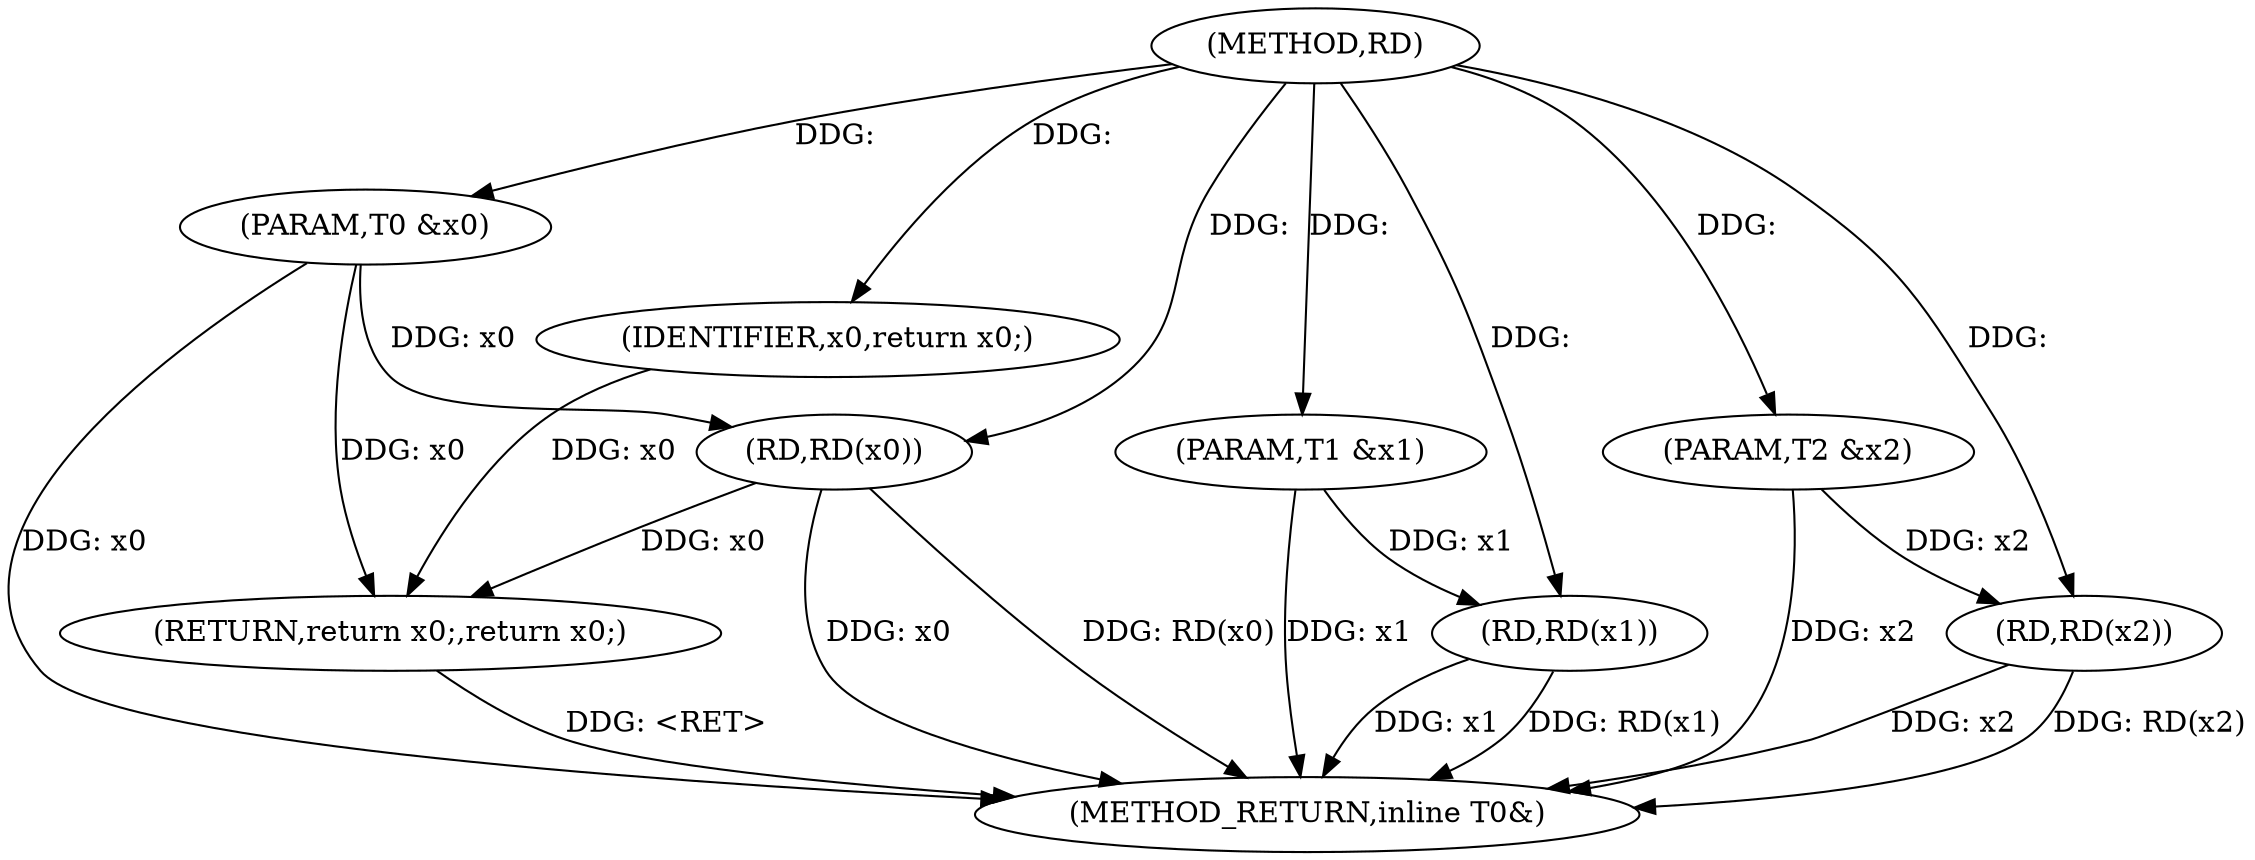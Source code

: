 digraph "RD" {  
"1000283" [label = "(METHOD,RD)" ]
"1000298" [label = "(METHOD_RETURN,inline T0&)" ]
"1000284" [label = "(PARAM,T0 &x0)" ]
"1000285" [label = "(PARAM,T1 &x1)" ]
"1000286" [label = "(PARAM,T2 &x2)" ]
"1000296" [label = "(RETURN,return x0;,return x0;)" ]
"1000289" [label = "(RD,RD(x0))" ]
"1000297" [label = "(IDENTIFIER,x0,return x0;)" ]
"1000292" [label = "(RD,RD(x1))" ]
"1000294" [label = "(RD,RD(x2))" ]
  "1000296" -> "1000298"  [ label = "DDG: <RET>"] 
  "1000284" -> "1000298"  [ label = "DDG: x0"] 
  "1000285" -> "1000298"  [ label = "DDG: x1"] 
  "1000286" -> "1000298"  [ label = "DDG: x2"] 
  "1000289" -> "1000298"  [ label = "DDG: x0"] 
  "1000289" -> "1000298"  [ label = "DDG: RD(x0)"] 
  "1000292" -> "1000298"  [ label = "DDG: x1"] 
  "1000292" -> "1000298"  [ label = "DDG: RD(x1)"] 
  "1000294" -> "1000298"  [ label = "DDG: x2"] 
  "1000294" -> "1000298"  [ label = "DDG: RD(x2)"] 
  "1000283" -> "1000284"  [ label = "DDG: "] 
  "1000283" -> "1000285"  [ label = "DDG: "] 
  "1000283" -> "1000286"  [ label = "DDG: "] 
  "1000297" -> "1000296"  [ label = "DDG: x0"] 
  "1000289" -> "1000296"  [ label = "DDG: x0"] 
  "1000284" -> "1000296"  [ label = "DDG: x0"] 
  "1000283" -> "1000297"  [ label = "DDG: "] 
  "1000284" -> "1000289"  [ label = "DDG: x0"] 
  "1000283" -> "1000289"  [ label = "DDG: "] 
  "1000285" -> "1000292"  [ label = "DDG: x1"] 
  "1000283" -> "1000292"  [ label = "DDG: "] 
  "1000286" -> "1000294"  [ label = "DDG: x2"] 
  "1000283" -> "1000294"  [ label = "DDG: "] 
}
